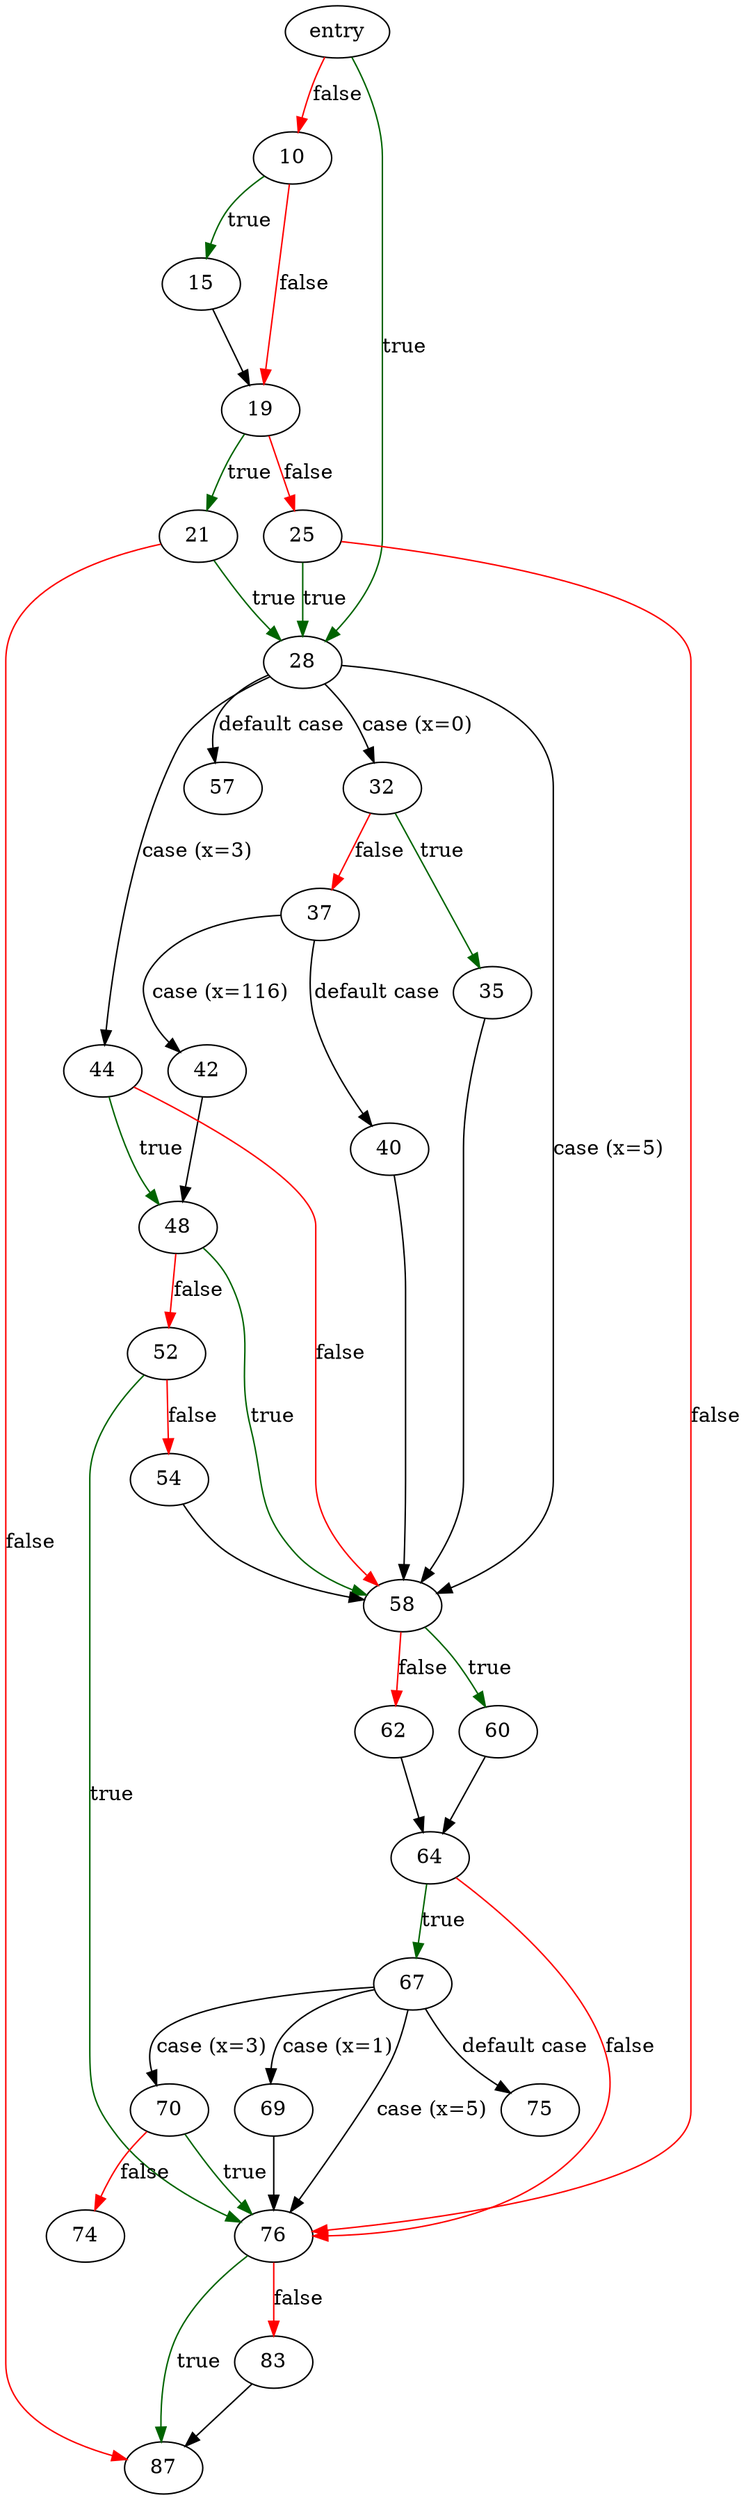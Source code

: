 digraph "savewd_chdir" {
	// Node definitions.
	4 [label=entry];
	10;
	15;
	19;
	21;
	25;
	28;
	32;
	35;
	37;
	40;
	42;
	44;
	48;
	52;
	54;
	57;
	58;
	60;
	62;
	64;
	67;
	69;
	70;
	74;
	75;
	76;
	83;
	87;

	// Edge definitions.
	4 -> 10 [
		color=red
		label=false
	];
	4 -> 28 [
		color=darkgreen
		label=true
	];
	10 -> 15 [
		color=darkgreen
		label=true
	];
	10 -> 19 [
		color=red
		label=false
	];
	15 -> 19;
	19 -> 21 [
		color=darkgreen
		label=true
	];
	19 -> 25 [
		color=red
		label=false
	];
	21 -> 28 [
		color=darkgreen
		label=true
	];
	21 -> 87 [
		color=red
		label=false
	];
	25 -> 28 [
		color=darkgreen
		label=true
	];
	25 -> 76 [
		color=red
		label=false
	];
	28 -> 32 [label="case (x=0)"];
	28 -> 44 [label="case (x=3)"];
	28 -> 57 [label="default case"];
	28 -> 58 [label="case (x=5)"];
	32 -> 35 [
		color=darkgreen
		label=true
	];
	32 -> 37 [
		color=red
		label=false
	];
	35 -> 58;
	37 -> 40 [label="default case"];
	37 -> 42 [label="case (x=116)"];
	40 -> 58;
	42 -> 48;
	44 -> 48 [
		color=darkgreen
		label=true
	];
	44 -> 58 [
		color=red
		label=false
	];
	48 -> 52 [
		color=red
		label=false
	];
	48 -> 58 [
		color=darkgreen
		label=true
	];
	52 -> 54 [
		color=red
		label=false
	];
	52 -> 76 [
		color=darkgreen
		label=true
	];
	54 -> 58;
	58 -> 60 [
		color=darkgreen
		label=true
	];
	58 -> 62 [
		color=red
		label=false
	];
	60 -> 64;
	62 -> 64;
	64 -> 67 [
		color=darkgreen
		label=true
	];
	64 -> 76 [
		color=red
		label=false
	];
	67 -> 69 [label="case (x=1)"];
	67 -> 70 [label="case (x=3)"];
	67 -> 75 [label="default case"];
	67 -> 76 [label="case (x=5)"];
	69 -> 76;
	70 -> 74 [
		color=red
		label=false
	];
	70 -> 76 [
		color=darkgreen
		label=true
	];
	76 -> 83 [
		color=red
		label=false
	];
	76 -> 87 [
		color=darkgreen
		label=true
	];
	83 -> 87;
}